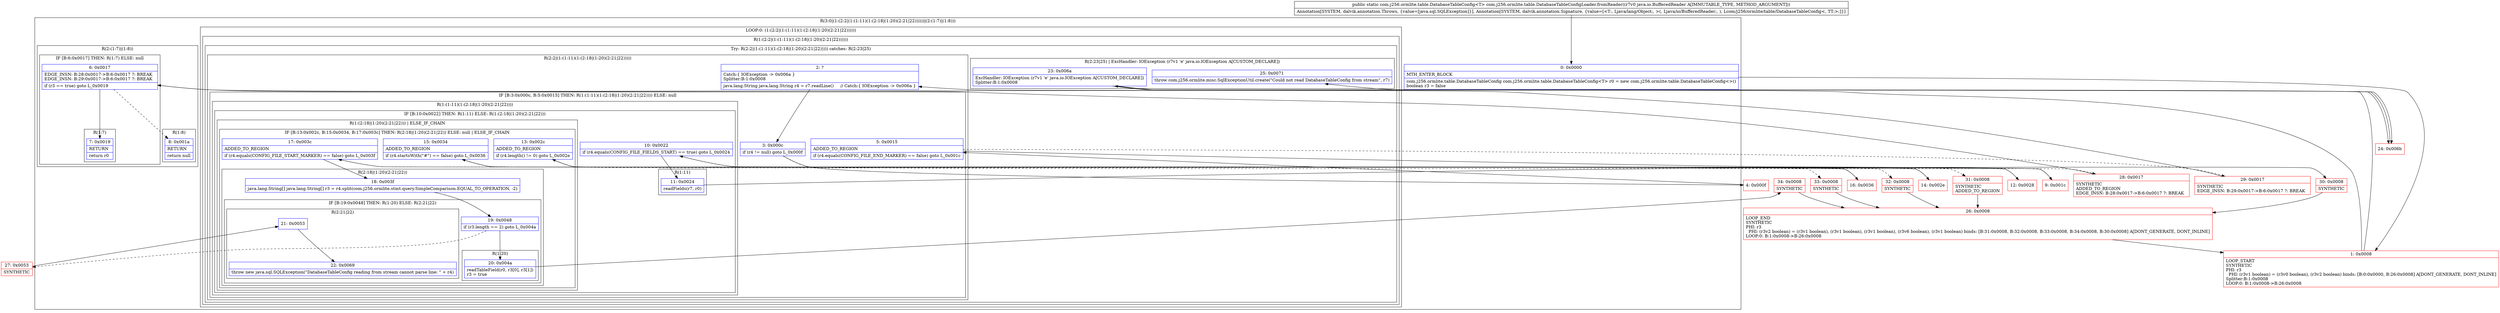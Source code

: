 digraph "CFG forcom.j256.ormlite.table.DatabaseTableConfigLoader.fromReader(Ljava\/io\/BufferedReader;)Lcom\/j256\/ormlite\/table\/DatabaseTableConfig;" {
subgraph cluster_Region_1466086942 {
label = "R(3:0|(1:(2:2|(1:(1:11)(1:(2:18|(1:20)(2:21|22))))))|(2:(1:7)|(1:8)))";
node [shape=record,color=blue];
Node_0 [shape=record,label="{0\:\ 0x0000|MTH_ENTER_BLOCK\l|com.j256.ormlite.table.DatabaseTableConfig com.j256.ormlite.table.DatabaseTableConfig\<T\> r0 = new com.j256.ormlite.table.DatabaseTableConfig\<\>()\lboolean r3 = false\l}"];
subgraph cluster_LoopRegion_1380840110 {
label = "LOOP:0: (1:(2:2|(1:(1:11)(1:(2:18|(1:20)(2:21|22))))))";
node [shape=record,color=blue];
subgraph cluster_Region_1061957644 {
label = "R(1:(2:2|(1:(1:11)(1:(2:18|(1:20)(2:21|22))))))";
node [shape=record,color=blue];
subgraph cluster_TryCatchRegion_702806657 {
label = "Try: R(2:2|(1:(1:11)(1:(2:18|(1:20)(2:21|22))))) catches: R(2:23|25)";
node [shape=record,color=blue];
subgraph cluster_Region_57335927 {
label = "R(2:2|(1:(1:11)(1:(2:18|(1:20)(2:21|22)))))";
node [shape=record,color=blue];
Node_2 [shape=record,label="{2\:\ ?|Catch:\{ IOException \-\> 0x006a \}\lSplitter:B:1:0x0008\l|java.lang.String java.lang.String r4 = r7.readLine()     \/\/ Catch:\{ IOException \-\> 0x006a \}\l}"];
subgraph cluster_IfRegion_54032533 {
label = "IF [B:3:0x000c, B:5:0x0015] THEN: R(1:(1:11)(1:(2:18|(1:20)(2:21|22)))) ELSE: null";
node [shape=record,color=blue];
Node_3 [shape=record,label="{3\:\ 0x000c|if (r4 != null) goto L_0x000f\l}"];
Node_5 [shape=record,label="{5\:\ 0x0015|ADDED_TO_REGION\l|if (r4.equals(CONFIG_FILE_END_MARKER) == false) goto L_0x001c\l}"];
subgraph cluster_Region_473207791 {
label = "R(1:(1:11)(1:(2:18|(1:20)(2:21|22))))";
node [shape=record,color=blue];
subgraph cluster_IfRegion_80024408 {
label = "IF [B:10:0x0022] THEN: R(1:11) ELSE: R(1:(2:18|(1:20)(2:21|22)))";
node [shape=record,color=blue];
Node_10 [shape=record,label="{10\:\ 0x0022|if (r4.equals(CONFIG_FILE_FIELDS_START) == true) goto L_0x0024\l}"];
subgraph cluster_Region_1611895874 {
label = "R(1:11)";
node [shape=record,color=blue];
Node_11 [shape=record,label="{11\:\ 0x0024|readFields(r7, r0)\l}"];
}
subgraph cluster_Region_559012421 {
label = "R(1:(2:18|(1:20)(2:21|22))) | ELSE_IF_CHAIN\l";
node [shape=record,color=blue];
subgraph cluster_IfRegion_1173423207 {
label = "IF [B:13:0x002c, B:15:0x0034, B:17:0x003c] THEN: R(2:18|(1:20)(2:21|22)) ELSE: null | ELSE_IF_CHAIN\l";
node [shape=record,color=blue];
Node_13 [shape=record,label="{13\:\ 0x002c|ADDED_TO_REGION\l|if (r4.length() != 0) goto L_0x002e\l}"];
Node_15 [shape=record,label="{15\:\ 0x0034|ADDED_TO_REGION\l|if (r4.startsWith(\"#\") == false) goto L_0x0036\l}"];
Node_17 [shape=record,label="{17\:\ 0x003c|ADDED_TO_REGION\l|if (r4.equals(CONFIG_FILE_START_MARKER) == false) goto L_0x003f\l}"];
subgraph cluster_Region_290205174 {
label = "R(2:18|(1:20)(2:21|22))";
node [shape=record,color=blue];
Node_18 [shape=record,label="{18\:\ 0x003f|java.lang.String[] java.lang.String[] r3 = r4.split(com.j256.ormlite.stmt.query.SimpleComparison.EQUAL_TO_OPERATION, \-2)\l}"];
subgraph cluster_IfRegion_2105771311 {
label = "IF [B:19:0x0048] THEN: R(1:20) ELSE: R(2:21|22)";
node [shape=record,color=blue];
Node_19 [shape=record,label="{19\:\ 0x0048|if (r3.length == 2) goto L_0x004a\l}"];
subgraph cluster_Region_62943829 {
label = "R(1:20)";
node [shape=record,color=blue];
Node_20 [shape=record,label="{20\:\ 0x004a|readTableField(r0, r3[0], r3[1])\lr3 = true\l}"];
}
subgraph cluster_Region_1374684058 {
label = "R(2:21|22)";
node [shape=record,color=blue];
Node_21 [shape=record,label="{21\:\ 0x0053}"];
Node_22 [shape=record,label="{22\:\ 0x0069|throw new java.sql.SQLException(\"DatabaseTableConfig reading from stream cannot parse line: \" + r4)\l}"];
}
}
}
}
}
}
}
}
}
subgraph cluster_Region_2143502899 {
label = "R(2:23|25) | ExcHandler: IOException (r7v1 'e' java.io.IOException A[CUSTOM_DECLARE])\l";
node [shape=record,color=blue];
Node_23 [shape=record,label="{23\:\ 0x006a|ExcHandler: IOException (r7v1 'e' java.io.IOException A[CUSTOM_DECLARE])\lSplitter:B:1:0x0008\l}"];
Node_25 [shape=record,label="{25\:\ 0x0071|throw com.j256.ormlite.misc.SqlExceptionUtil.create(\"Could not read DatabaseTableConfig from stream\", r7)\l}"];
}
}
}
}
subgraph cluster_Region_1229097144 {
label = "R(2:(1:7)|(1:8))";
node [shape=record,color=blue];
subgraph cluster_IfRegion_2141702725 {
label = "IF [B:6:0x0017] THEN: R(1:7) ELSE: null";
node [shape=record,color=blue];
Node_6 [shape=record,label="{6\:\ 0x0017|EDGE_INSN: B:28:0x0017\-\>B:6:0x0017 ?: BREAK  \lEDGE_INSN: B:29:0x0017\-\>B:6:0x0017 ?: BREAK  \l|if (r3 == true) goto L_0x0019\l}"];
subgraph cluster_Region_1035426219 {
label = "R(1:7)";
node [shape=record,color=blue];
Node_7 [shape=record,label="{7\:\ 0x0019|RETURN\l|return r0\l}"];
}
}
subgraph cluster_Region_1909576084 {
label = "R(1:8)";
node [shape=record,color=blue];
Node_8 [shape=record,label="{8\:\ 0x001a|RETURN\l|return null\l}"];
}
}
}
subgraph cluster_Region_2143502899 {
label = "R(2:23|25) | ExcHandler: IOException (r7v1 'e' java.io.IOException A[CUSTOM_DECLARE])\l";
node [shape=record,color=blue];
Node_23 [shape=record,label="{23\:\ 0x006a|ExcHandler: IOException (r7v1 'e' java.io.IOException A[CUSTOM_DECLARE])\lSplitter:B:1:0x0008\l}"];
Node_25 [shape=record,label="{25\:\ 0x0071|throw com.j256.ormlite.misc.SqlExceptionUtil.create(\"Could not read DatabaseTableConfig from stream\", r7)\l}"];
}
Node_1 [shape=record,color=red,label="{1\:\ 0x0008|LOOP_START\lSYNTHETIC\lPHI: r3 \l  PHI: (r3v1 boolean) = (r3v0 boolean), (r3v2 boolean) binds: [B:0:0x0000, B:26:0x0008] A[DONT_GENERATE, DONT_INLINE]\lSplitter:B:1:0x0008\lLOOP:0: B:1:0x0008\-\>B:26:0x0008\l}"];
Node_4 [shape=record,color=red,label="{4\:\ 0x000f}"];
Node_9 [shape=record,color=red,label="{9\:\ 0x001c}"];
Node_12 [shape=record,color=red,label="{12\:\ 0x0028}"];
Node_14 [shape=record,color=red,label="{14\:\ 0x002e}"];
Node_16 [shape=record,color=red,label="{16\:\ 0x0036}"];
Node_24 [shape=record,color=red,label="{24\:\ 0x006b}"];
Node_26 [shape=record,color=red,label="{26\:\ 0x0008|LOOP_END\lSYNTHETIC\lPHI: r3 \l  PHI: (r3v2 boolean) = (r3v1 boolean), (r3v1 boolean), (r3v1 boolean), (r3v6 boolean), (r3v1 boolean) binds: [B:31:0x0008, B:32:0x0008, B:33:0x0008, B:34:0x0008, B:30:0x0008] A[DONT_GENERATE, DONT_INLINE]\lLOOP:0: B:1:0x0008\-\>B:26:0x0008\l}"];
Node_27 [shape=record,color=red,label="{27\:\ 0x0053|SYNTHETIC\l}"];
Node_28 [shape=record,color=red,label="{28\:\ 0x0017|SYNTHETIC\lADDED_TO_REGION\lEDGE_INSN: B:28:0x0017\-\>B:6:0x0017 ?: BREAK  \l}"];
Node_29 [shape=record,color=red,label="{29\:\ 0x0017|SYNTHETIC\lEDGE_INSN: B:29:0x0017\-\>B:6:0x0017 ?: BREAK  \l}"];
Node_30 [shape=record,color=red,label="{30\:\ 0x0008|SYNTHETIC\l}"];
Node_31 [shape=record,color=red,label="{31\:\ 0x0008|SYNTHETIC\lADDED_TO_REGION\l}"];
Node_32 [shape=record,color=red,label="{32\:\ 0x0008|SYNTHETIC\l}"];
Node_33 [shape=record,color=red,label="{33\:\ 0x0008|SYNTHETIC\l}"];
Node_34 [shape=record,color=red,label="{34\:\ 0x0008|SYNTHETIC\l}"];
MethodNode[shape=record,label="{public static com.j256.ormlite.table.DatabaseTableConfig\<T\> com.j256.ormlite.table.DatabaseTableConfigLoader.fromReader((r7v0 java.io.BufferedReader A[IMMUTABLE_TYPE, METHOD_ARGUMENT]))  | Annotation[SYSTEM, dalvik.annotation.Throws, \{value=[java.sql.SQLException]\}], Annotation[SYSTEM, dalvik.annotation.Signature, \{value=[\<T:, Ljava\/lang\/Object;, \>(, Ljava\/io\/BufferedReader;, ), Lcom\/j256\/ormlite\/table\/DatabaseTableConfig\<, TT;\>;]\}]\l}"];
MethodNode -> Node_0;
Node_0 -> Node_1;
Node_2 -> Node_3;
Node_3 -> Node_4;
Node_3 -> Node_28[style=dashed];
Node_5 -> Node_9;
Node_5 -> Node_29[style=dashed];
Node_10 -> Node_11;
Node_10 -> Node_12[style=dashed];
Node_11 -> Node_30;
Node_13 -> Node_14;
Node_13 -> Node_31[style=dashed];
Node_15 -> Node_16;
Node_15 -> Node_32[style=dashed];
Node_17 -> Node_18;
Node_17 -> Node_33[style=dashed];
Node_18 -> Node_19;
Node_19 -> Node_20;
Node_19 -> Node_27[style=dashed];
Node_20 -> Node_34;
Node_21 -> Node_22;
Node_23 -> Node_24;
Node_6 -> Node_7;
Node_6 -> Node_8[style=dashed];
Node_23 -> Node_24;
Node_1 -> Node_2;
Node_1 -> Node_23;
Node_4 -> Node_5;
Node_9 -> Node_10;
Node_12 -> Node_13;
Node_14 -> Node_15;
Node_16 -> Node_17;
Node_24 -> Node_25;
Node_26 -> Node_1;
Node_27 -> Node_21;
Node_28 -> Node_6;
Node_29 -> Node_6;
Node_30 -> Node_26;
Node_31 -> Node_26;
Node_32 -> Node_26;
Node_33 -> Node_26;
Node_34 -> Node_26;
}

